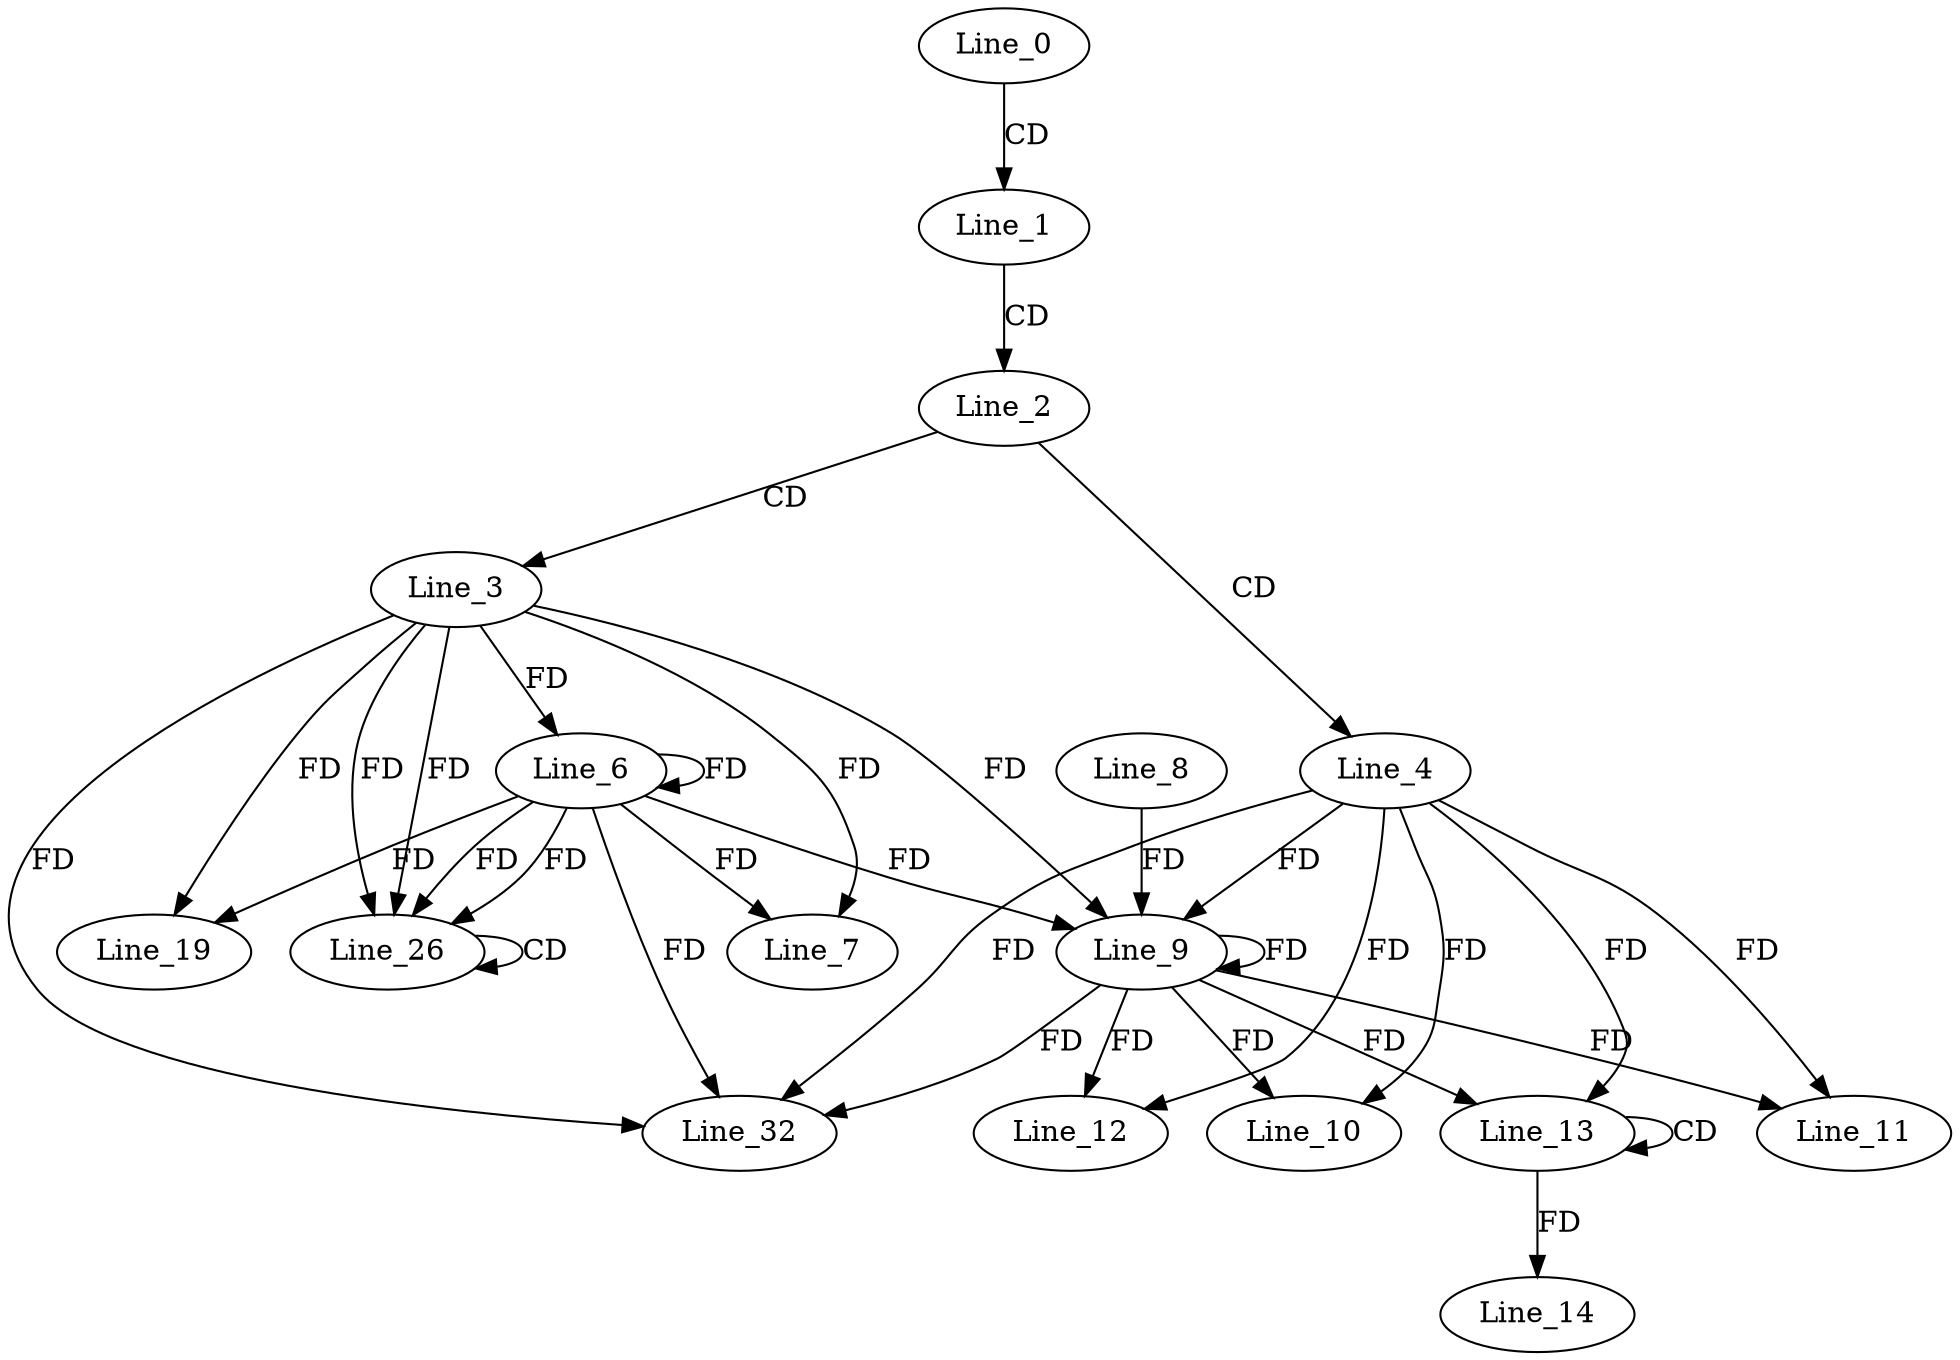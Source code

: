 digraph G {
  Line_0;
  Line_1;
  Line_2;
  Line_3;
  Line_4;
  Line_6;
  Line_6;
  Line_7;
  Line_9;
  Line_9;
  Line_8;
  Line_10;
  Line_11;
  Line_12;
  Line_13;
  Line_13;
  Line_14;
  Line_19;
  Line_26;
  Line_26;
  Line_32;
  Line_0 -> Line_1 [ label="CD" ];
  Line_1 -> Line_2 [ label="CD" ];
  Line_2 -> Line_3 [ label="CD" ];
  Line_2 -> Line_4 [ label="CD" ];
  Line_3 -> Line_6 [ label="FD" ];
  Line_6 -> Line_6 [ label="FD" ];
  Line_3 -> Line_7 [ label="FD" ];
  Line_6 -> Line_7 [ label="FD" ];
  Line_4 -> Line_9 [ label="FD" ];
  Line_9 -> Line_9 [ label="FD" ];
  Line_3 -> Line_9 [ label="FD" ];
  Line_6 -> Line_9 [ label="FD" ];
  Line_8 -> Line_9 [ label="FD" ];
  Line_4 -> Line_10 [ label="FD" ];
  Line_9 -> Line_10 [ label="FD" ];
  Line_4 -> Line_11 [ label="FD" ];
  Line_9 -> Line_11 [ label="FD" ];
  Line_4 -> Line_12 [ label="FD" ];
  Line_9 -> Line_12 [ label="FD" ];
  Line_13 -> Line_13 [ label="CD" ];
  Line_4 -> Line_13 [ label="FD" ];
  Line_9 -> Line_13 [ label="FD" ];
  Line_13 -> Line_14 [ label="FD" ];
  Line_3 -> Line_19 [ label="FD" ];
  Line_6 -> Line_19 [ label="FD" ];
  Line_3 -> Line_26 [ label="FD" ];
  Line_6 -> Line_26 [ label="FD" ];
  Line_26 -> Line_26 [ label="CD" ];
  Line_3 -> Line_26 [ label="FD" ];
  Line_6 -> Line_26 [ label="FD" ];
  Line_3 -> Line_32 [ label="FD" ];
  Line_6 -> Line_32 [ label="FD" ];
  Line_4 -> Line_32 [ label="FD" ];
  Line_9 -> Line_32 [ label="FD" ];
}
